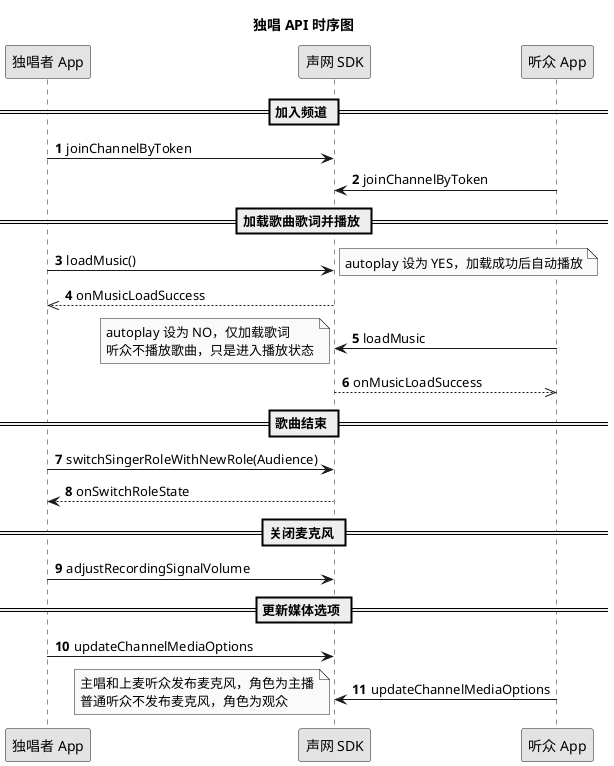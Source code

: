 @startuml
title 独唱 API 时序图
autonumber
skinparam monochrome true
participant "独唱者 App" as a
participant "声网 SDK" as b
participant "听众 App" as c
== 加入频道 ==
a -> b: joinChannelByToken
c -> b: joinChannelByToken
== 加载歌曲歌词并播放 ==
a -> b: loadMusic()
note right
autoplay 设为 YES，加载成功后自动播放
end note
b -->> a: onMusicLoadSuccess
c -> b: loadMusic
note left
autoplay 设为 NO，仅加载歌词
听众不播放歌曲，只是进入播放状态
end note
b -->> c: onMusicLoadSuccess
== 歌曲结束 ==
a -> b: switchSingerRoleWithNewRole(Audience)
b --> a: onSwitchRoleState
== 关闭麦克风 ==
a -> b:adjustRecordingSignalVolume
== 更新媒体选项 ==
a -> b: updateChannelMediaOptions
c -> b: updateChannelMediaOptions
note left
主唱和上麦听众发布麦克风，角色为主播
普通听众不发布麦克风，角色为观众
end note
@enduml